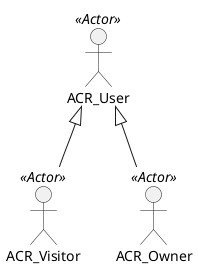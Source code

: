 @startuml
:ACR_Visitor: << Actor >> as Actor_Name3

:ACR_User: << Actor >> as Actor_Parent
:ACR_Owner: << Actor >> as Actor_Name4

Actor_Parent <|--  Actor_Name4
Actor_Parent <|--  Actor_Name3

@enduml
